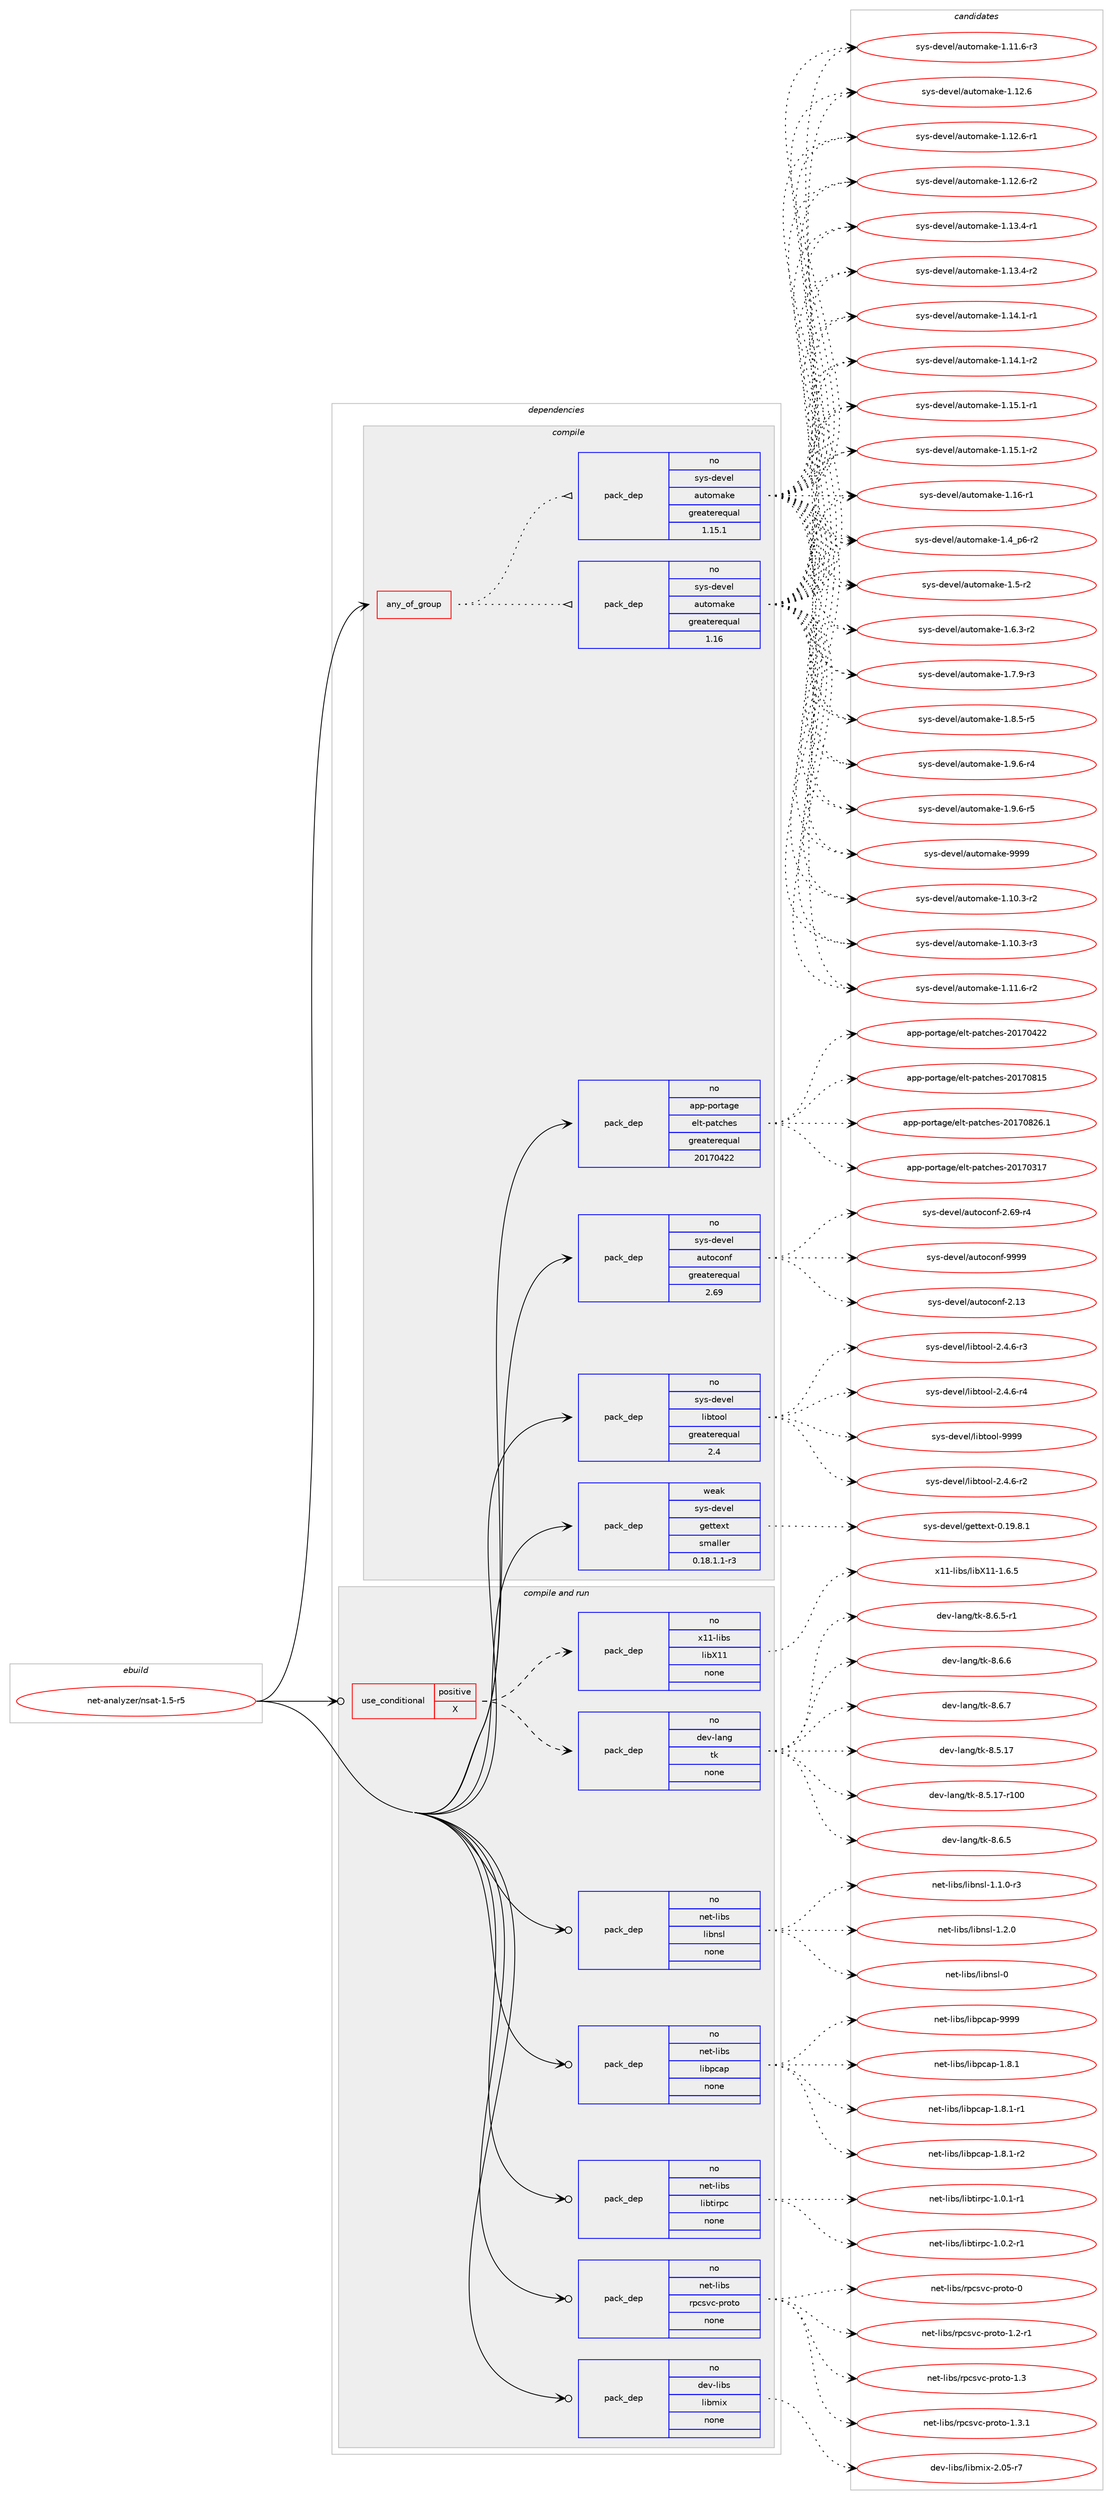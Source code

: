 digraph prolog {

# *************
# Graph options
# *************

newrank=true;
concentrate=true;
compound=true;
graph [rankdir=LR,fontname=Helvetica,fontsize=10,ranksep=1.5];#, ranksep=2.5, nodesep=0.2];
edge  [arrowhead=vee];
node  [fontname=Helvetica,fontsize=10];

# **********
# The ebuild
# **********

subgraph cluster_leftcol {
color=gray;
rank=same;
label=<<i>ebuild</i>>;
id [label="net-analyzer/nsat-1.5-r5", color=red, width=4, href="../net-analyzer/nsat-1.5-r5.svg"];
}

# ****************
# The dependencies
# ****************

subgraph cluster_midcol {
color=gray;
label=<<i>dependencies</i>>;
subgraph cluster_compile {
fillcolor="#eeeeee";
style=filled;
label=<<i>compile</i>>;
subgraph any2 {
dependency76 [label=<<TABLE BORDER="0" CELLBORDER="1" CELLSPACING="0" CELLPADDING="4"><TR><TD CELLPADDING="10">any_of_group</TD></TR></TABLE>>, shape=none, color=red];subgraph pack46 {
dependency77 [label=<<TABLE BORDER="0" CELLBORDER="1" CELLSPACING="0" CELLPADDING="4" WIDTH="220"><TR><TD ROWSPAN="6" CELLPADDING="30">pack_dep</TD></TR><TR><TD WIDTH="110">no</TD></TR><TR><TD>sys-devel</TD></TR><TR><TD>automake</TD></TR><TR><TD>greaterequal</TD></TR><TR><TD>1.16</TD></TR></TABLE>>, shape=none, color=blue];
}
dependency76:e -> dependency77:w [weight=20,style="dotted",arrowhead="oinv"];
subgraph pack47 {
dependency78 [label=<<TABLE BORDER="0" CELLBORDER="1" CELLSPACING="0" CELLPADDING="4" WIDTH="220"><TR><TD ROWSPAN="6" CELLPADDING="30">pack_dep</TD></TR><TR><TD WIDTH="110">no</TD></TR><TR><TD>sys-devel</TD></TR><TR><TD>automake</TD></TR><TR><TD>greaterequal</TD></TR><TR><TD>1.15.1</TD></TR></TABLE>>, shape=none, color=blue];
}
dependency76:e -> dependency78:w [weight=20,style="dotted",arrowhead="oinv"];
}
id:e -> dependency76:w [weight=20,style="solid",arrowhead="vee"];
subgraph pack48 {
dependency79 [label=<<TABLE BORDER="0" CELLBORDER="1" CELLSPACING="0" CELLPADDING="4" WIDTH="220"><TR><TD ROWSPAN="6" CELLPADDING="30">pack_dep</TD></TR><TR><TD WIDTH="110">no</TD></TR><TR><TD>app-portage</TD></TR><TR><TD>elt-patches</TD></TR><TR><TD>greaterequal</TD></TR><TR><TD>20170422</TD></TR></TABLE>>, shape=none, color=blue];
}
id:e -> dependency79:w [weight=20,style="solid",arrowhead="vee"];
subgraph pack49 {
dependency80 [label=<<TABLE BORDER="0" CELLBORDER="1" CELLSPACING="0" CELLPADDING="4" WIDTH="220"><TR><TD ROWSPAN="6" CELLPADDING="30">pack_dep</TD></TR><TR><TD WIDTH="110">no</TD></TR><TR><TD>sys-devel</TD></TR><TR><TD>autoconf</TD></TR><TR><TD>greaterequal</TD></TR><TR><TD>2.69</TD></TR></TABLE>>, shape=none, color=blue];
}
id:e -> dependency80:w [weight=20,style="solid",arrowhead="vee"];
subgraph pack50 {
dependency81 [label=<<TABLE BORDER="0" CELLBORDER="1" CELLSPACING="0" CELLPADDING="4" WIDTH="220"><TR><TD ROWSPAN="6" CELLPADDING="30">pack_dep</TD></TR><TR><TD WIDTH="110">no</TD></TR><TR><TD>sys-devel</TD></TR><TR><TD>libtool</TD></TR><TR><TD>greaterequal</TD></TR><TR><TD>2.4</TD></TR></TABLE>>, shape=none, color=blue];
}
id:e -> dependency81:w [weight=20,style="solid",arrowhead="vee"];
subgraph pack51 {
dependency82 [label=<<TABLE BORDER="0" CELLBORDER="1" CELLSPACING="0" CELLPADDING="4" WIDTH="220"><TR><TD ROWSPAN="6" CELLPADDING="30">pack_dep</TD></TR><TR><TD WIDTH="110">weak</TD></TR><TR><TD>sys-devel</TD></TR><TR><TD>gettext</TD></TR><TR><TD>smaller</TD></TR><TR><TD>0.18.1.1-r3</TD></TR></TABLE>>, shape=none, color=blue];
}
id:e -> dependency82:w [weight=20,style="solid",arrowhead="vee"];
}
subgraph cluster_compileandrun {
fillcolor="#eeeeee";
style=filled;
label=<<i>compile and run</i>>;
subgraph cond30 {
dependency83 [label=<<TABLE BORDER="0" CELLBORDER="1" CELLSPACING="0" CELLPADDING="4"><TR><TD ROWSPAN="3" CELLPADDING="10">use_conditional</TD></TR><TR><TD>positive</TD></TR><TR><TD>X</TD></TR></TABLE>>, shape=none, color=red];
subgraph pack52 {
dependency84 [label=<<TABLE BORDER="0" CELLBORDER="1" CELLSPACING="0" CELLPADDING="4" WIDTH="220"><TR><TD ROWSPAN="6" CELLPADDING="30">pack_dep</TD></TR><TR><TD WIDTH="110">no</TD></TR><TR><TD>dev-lang</TD></TR><TR><TD>tk</TD></TR><TR><TD>none</TD></TR><TR><TD></TD></TR></TABLE>>, shape=none, color=blue];
}
dependency83:e -> dependency84:w [weight=20,style="dashed",arrowhead="vee"];
subgraph pack53 {
dependency85 [label=<<TABLE BORDER="0" CELLBORDER="1" CELLSPACING="0" CELLPADDING="4" WIDTH="220"><TR><TD ROWSPAN="6" CELLPADDING="30">pack_dep</TD></TR><TR><TD WIDTH="110">no</TD></TR><TR><TD>x11-libs</TD></TR><TR><TD>libX11</TD></TR><TR><TD>none</TD></TR><TR><TD></TD></TR></TABLE>>, shape=none, color=blue];
}
dependency83:e -> dependency85:w [weight=20,style="dashed",arrowhead="vee"];
}
id:e -> dependency83:w [weight=20,style="solid",arrowhead="odotvee"];
subgraph pack54 {
dependency86 [label=<<TABLE BORDER="0" CELLBORDER="1" CELLSPACING="0" CELLPADDING="4" WIDTH="220"><TR><TD ROWSPAN="6" CELLPADDING="30">pack_dep</TD></TR><TR><TD WIDTH="110">no</TD></TR><TR><TD>dev-libs</TD></TR><TR><TD>libmix</TD></TR><TR><TD>none</TD></TR><TR><TD></TD></TR></TABLE>>, shape=none, color=blue];
}
id:e -> dependency86:w [weight=20,style="solid",arrowhead="odotvee"];
subgraph pack55 {
dependency87 [label=<<TABLE BORDER="0" CELLBORDER="1" CELLSPACING="0" CELLPADDING="4" WIDTH="220"><TR><TD ROWSPAN="6" CELLPADDING="30">pack_dep</TD></TR><TR><TD WIDTH="110">no</TD></TR><TR><TD>net-libs</TD></TR><TR><TD>libnsl</TD></TR><TR><TD>none</TD></TR><TR><TD></TD></TR></TABLE>>, shape=none, color=blue];
}
id:e -> dependency87:w [weight=20,style="solid",arrowhead="odotvee"];
subgraph pack56 {
dependency88 [label=<<TABLE BORDER="0" CELLBORDER="1" CELLSPACING="0" CELLPADDING="4" WIDTH="220"><TR><TD ROWSPAN="6" CELLPADDING="30">pack_dep</TD></TR><TR><TD WIDTH="110">no</TD></TR><TR><TD>net-libs</TD></TR><TR><TD>libpcap</TD></TR><TR><TD>none</TD></TR><TR><TD></TD></TR></TABLE>>, shape=none, color=blue];
}
id:e -> dependency88:w [weight=20,style="solid",arrowhead="odotvee"];
subgraph pack57 {
dependency89 [label=<<TABLE BORDER="0" CELLBORDER="1" CELLSPACING="0" CELLPADDING="4" WIDTH="220"><TR><TD ROWSPAN="6" CELLPADDING="30">pack_dep</TD></TR><TR><TD WIDTH="110">no</TD></TR><TR><TD>net-libs</TD></TR><TR><TD>libtirpc</TD></TR><TR><TD>none</TD></TR><TR><TD></TD></TR></TABLE>>, shape=none, color=blue];
}
id:e -> dependency89:w [weight=20,style="solid",arrowhead="odotvee"];
subgraph pack58 {
dependency90 [label=<<TABLE BORDER="0" CELLBORDER="1" CELLSPACING="0" CELLPADDING="4" WIDTH="220"><TR><TD ROWSPAN="6" CELLPADDING="30">pack_dep</TD></TR><TR><TD WIDTH="110">no</TD></TR><TR><TD>net-libs</TD></TR><TR><TD>rpcsvc-proto</TD></TR><TR><TD>none</TD></TR><TR><TD></TD></TR></TABLE>>, shape=none, color=blue];
}
id:e -> dependency90:w [weight=20,style="solid",arrowhead="odotvee"];
}
subgraph cluster_run {
fillcolor="#eeeeee";
style=filled;
label=<<i>run</i>>;
}
}

# **************
# The candidates
# **************

subgraph cluster_choices {
rank=same;
color=gray;
label=<<i>candidates</i>>;

subgraph choice46 {
color=black;
nodesep=1;
choice11512111545100101118101108479711711611110997107101454946494846514511450 [label="sys-devel/automake-1.10.3-r2", color=red, width=4,href="../sys-devel/automake-1.10.3-r2.svg"];
choice11512111545100101118101108479711711611110997107101454946494846514511451 [label="sys-devel/automake-1.10.3-r3", color=red, width=4,href="../sys-devel/automake-1.10.3-r3.svg"];
choice11512111545100101118101108479711711611110997107101454946494946544511450 [label="sys-devel/automake-1.11.6-r2", color=red, width=4,href="../sys-devel/automake-1.11.6-r2.svg"];
choice11512111545100101118101108479711711611110997107101454946494946544511451 [label="sys-devel/automake-1.11.6-r3", color=red, width=4,href="../sys-devel/automake-1.11.6-r3.svg"];
choice1151211154510010111810110847971171161111099710710145494649504654 [label="sys-devel/automake-1.12.6", color=red, width=4,href="../sys-devel/automake-1.12.6.svg"];
choice11512111545100101118101108479711711611110997107101454946495046544511449 [label="sys-devel/automake-1.12.6-r1", color=red, width=4,href="../sys-devel/automake-1.12.6-r1.svg"];
choice11512111545100101118101108479711711611110997107101454946495046544511450 [label="sys-devel/automake-1.12.6-r2", color=red, width=4,href="../sys-devel/automake-1.12.6-r2.svg"];
choice11512111545100101118101108479711711611110997107101454946495146524511449 [label="sys-devel/automake-1.13.4-r1", color=red, width=4,href="../sys-devel/automake-1.13.4-r1.svg"];
choice11512111545100101118101108479711711611110997107101454946495146524511450 [label="sys-devel/automake-1.13.4-r2", color=red, width=4,href="../sys-devel/automake-1.13.4-r2.svg"];
choice11512111545100101118101108479711711611110997107101454946495246494511449 [label="sys-devel/automake-1.14.1-r1", color=red, width=4,href="../sys-devel/automake-1.14.1-r1.svg"];
choice11512111545100101118101108479711711611110997107101454946495246494511450 [label="sys-devel/automake-1.14.1-r2", color=red, width=4,href="../sys-devel/automake-1.14.1-r2.svg"];
choice11512111545100101118101108479711711611110997107101454946495346494511449 [label="sys-devel/automake-1.15.1-r1", color=red, width=4,href="../sys-devel/automake-1.15.1-r1.svg"];
choice11512111545100101118101108479711711611110997107101454946495346494511450 [label="sys-devel/automake-1.15.1-r2", color=red, width=4,href="../sys-devel/automake-1.15.1-r2.svg"];
choice1151211154510010111810110847971171161111099710710145494649544511449 [label="sys-devel/automake-1.16-r1", color=red, width=4,href="../sys-devel/automake-1.16-r1.svg"];
choice115121115451001011181011084797117116111109971071014549465295112544511450 [label="sys-devel/automake-1.4_p6-r2", color=red, width=4,href="../sys-devel/automake-1.4_p6-r2.svg"];
choice11512111545100101118101108479711711611110997107101454946534511450 [label="sys-devel/automake-1.5-r2", color=red, width=4,href="../sys-devel/automake-1.5-r2.svg"];
choice115121115451001011181011084797117116111109971071014549465446514511450 [label="sys-devel/automake-1.6.3-r2", color=red, width=4,href="../sys-devel/automake-1.6.3-r2.svg"];
choice115121115451001011181011084797117116111109971071014549465546574511451 [label="sys-devel/automake-1.7.9-r3", color=red, width=4,href="../sys-devel/automake-1.7.9-r3.svg"];
choice115121115451001011181011084797117116111109971071014549465646534511453 [label="sys-devel/automake-1.8.5-r5", color=red, width=4,href="../sys-devel/automake-1.8.5-r5.svg"];
choice115121115451001011181011084797117116111109971071014549465746544511452 [label="sys-devel/automake-1.9.6-r4", color=red, width=4,href="../sys-devel/automake-1.9.6-r4.svg"];
choice115121115451001011181011084797117116111109971071014549465746544511453 [label="sys-devel/automake-1.9.6-r5", color=red, width=4,href="../sys-devel/automake-1.9.6-r5.svg"];
choice115121115451001011181011084797117116111109971071014557575757 [label="sys-devel/automake-9999", color=red, width=4,href="../sys-devel/automake-9999.svg"];
dependency77:e -> choice11512111545100101118101108479711711611110997107101454946494846514511450:w [style=dotted,weight="100"];
dependency77:e -> choice11512111545100101118101108479711711611110997107101454946494846514511451:w [style=dotted,weight="100"];
dependency77:e -> choice11512111545100101118101108479711711611110997107101454946494946544511450:w [style=dotted,weight="100"];
dependency77:e -> choice11512111545100101118101108479711711611110997107101454946494946544511451:w [style=dotted,weight="100"];
dependency77:e -> choice1151211154510010111810110847971171161111099710710145494649504654:w [style=dotted,weight="100"];
dependency77:e -> choice11512111545100101118101108479711711611110997107101454946495046544511449:w [style=dotted,weight="100"];
dependency77:e -> choice11512111545100101118101108479711711611110997107101454946495046544511450:w [style=dotted,weight="100"];
dependency77:e -> choice11512111545100101118101108479711711611110997107101454946495146524511449:w [style=dotted,weight="100"];
dependency77:e -> choice11512111545100101118101108479711711611110997107101454946495146524511450:w [style=dotted,weight="100"];
dependency77:e -> choice11512111545100101118101108479711711611110997107101454946495246494511449:w [style=dotted,weight="100"];
dependency77:e -> choice11512111545100101118101108479711711611110997107101454946495246494511450:w [style=dotted,weight="100"];
dependency77:e -> choice11512111545100101118101108479711711611110997107101454946495346494511449:w [style=dotted,weight="100"];
dependency77:e -> choice11512111545100101118101108479711711611110997107101454946495346494511450:w [style=dotted,weight="100"];
dependency77:e -> choice1151211154510010111810110847971171161111099710710145494649544511449:w [style=dotted,weight="100"];
dependency77:e -> choice115121115451001011181011084797117116111109971071014549465295112544511450:w [style=dotted,weight="100"];
dependency77:e -> choice11512111545100101118101108479711711611110997107101454946534511450:w [style=dotted,weight="100"];
dependency77:e -> choice115121115451001011181011084797117116111109971071014549465446514511450:w [style=dotted,weight="100"];
dependency77:e -> choice115121115451001011181011084797117116111109971071014549465546574511451:w [style=dotted,weight="100"];
dependency77:e -> choice115121115451001011181011084797117116111109971071014549465646534511453:w [style=dotted,weight="100"];
dependency77:e -> choice115121115451001011181011084797117116111109971071014549465746544511452:w [style=dotted,weight="100"];
dependency77:e -> choice115121115451001011181011084797117116111109971071014549465746544511453:w [style=dotted,weight="100"];
dependency77:e -> choice115121115451001011181011084797117116111109971071014557575757:w [style=dotted,weight="100"];
}
subgraph choice47 {
color=black;
nodesep=1;
choice11512111545100101118101108479711711611110997107101454946494846514511450 [label="sys-devel/automake-1.10.3-r2", color=red, width=4,href="../sys-devel/automake-1.10.3-r2.svg"];
choice11512111545100101118101108479711711611110997107101454946494846514511451 [label="sys-devel/automake-1.10.3-r3", color=red, width=4,href="../sys-devel/automake-1.10.3-r3.svg"];
choice11512111545100101118101108479711711611110997107101454946494946544511450 [label="sys-devel/automake-1.11.6-r2", color=red, width=4,href="../sys-devel/automake-1.11.6-r2.svg"];
choice11512111545100101118101108479711711611110997107101454946494946544511451 [label="sys-devel/automake-1.11.6-r3", color=red, width=4,href="../sys-devel/automake-1.11.6-r3.svg"];
choice1151211154510010111810110847971171161111099710710145494649504654 [label="sys-devel/automake-1.12.6", color=red, width=4,href="../sys-devel/automake-1.12.6.svg"];
choice11512111545100101118101108479711711611110997107101454946495046544511449 [label="sys-devel/automake-1.12.6-r1", color=red, width=4,href="../sys-devel/automake-1.12.6-r1.svg"];
choice11512111545100101118101108479711711611110997107101454946495046544511450 [label="sys-devel/automake-1.12.6-r2", color=red, width=4,href="../sys-devel/automake-1.12.6-r2.svg"];
choice11512111545100101118101108479711711611110997107101454946495146524511449 [label="sys-devel/automake-1.13.4-r1", color=red, width=4,href="../sys-devel/automake-1.13.4-r1.svg"];
choice11512111545100101118101108479711711611110997107101454946495146524511450 [label="sys-devel/automake-1.13.4-r2", color=red, width=4,href="../sys-devel/automake-1.13.4-r2.svg"];
choice11512111545100101118101108479711711611110997107101454946495246494511449 [label="sys-devel/automake-1.14.1-r1", color=red, width=4,href="../sys-devel/automake-1.14.1-r1.svg"];
choice11512111545100101118101108479711711611110997107101454946495246494511450 [label="sys-devel/automake-1.14.1-r2", color=red, width=4,href="../sys-devel/automake-1.14.1-r2.svg"];
choice11512111545100101118101108479711711611110997107101454946495346494511449 [label="sys-devel/automake-1.15.1-r1", color=red, width=4,href="../sys-devel/automake-1.15.1-r1.svg"];
choice11512111545100101118101108479711711611110997107101454946495346494511450 [label="sys-devel/automake-1.15.1-r2", color=red, width=4,href="../sys-devel/automake-1.15.1-r2.svg"];
choice1151211154510010111810110847971171161111099710710145494649544511449 [label="sys-devel/automake-1.16-r1", color=red, width=4,href="../sys-devel/automake-1.16-r1.svg"];
choice115121115451001011181011084797117116111109971071014549465295112544511450 [label="sys-devel/automake-1.4_p6-r2", color=red, width=4,href="../sys-devel/automake-1.4_p6-r2.svg"];
choice11512111545100101118101108479711711611110997107101454946534511450 [label="sys-devel/automake-1.5-r2", color=red, width=4,href="../sys-devel/automake-1.5-r2.svg"];
choice115121115451001011181011084797117116111109971071014549465446514511450 [label="sys-devel/automake-1.6.3-r2", color=red, width=4,href="../sys-devel/automake-1.6.3-r2.svg"];
choice115121115451001011181011084797117116111109971071014549465546574511451 [label="sys-devel/automake-1.7.9-r3", color=red, width=4,href="../sys-devel/automake-1.7.9-r3.svg"];
choice115121115451001011181011084797117116111109971071014549465646534511453 [label="sys-devel/automake-1.8.5-r5", color=red, width=4,href="../sys-devel/automake-1.8.5-r5.svg"];
choice115121115451001011181011084797117116111109971071014549465746544511452 [label="sys-devel/automake-1.9.6-r4", color=red, width=4,href="../sys-devel/automake-1.9.6-r4.svg"];
choice115121115451001011181011084797117116111109971071014549465746544511453 [label="sys-devel/automake-1.9.6-r5", color=red, width=4,href="../sys-devel/automake-1.9.6-r5.svg"];
choice115121115451001011181011084797117116111109971071014557575757 [label="sys-devel/automake-9999", color=red, width=4,href="../sys-devel/automake-9999.svg"];
dependency78:e -> choice11512111545100101118101108479711711611110997107101454946494846514511450:w [style=dotted,weight="100"];
dependency78:e -> choice11512111545100101118101108479711711611110997107101454946494846514511451:w [style=dotted,weight="100"];
dependency78:e -> choice11512111545100101118101108479711711611110997107101454946494946544511450:w [style=dotted,weight="100"];
dependency78:e -> choice11512111545100101118101108479711711611110997107101454946494946544511451:w [style=dotted,weight="100"];
dependency78:e -> choice1151211154510010111810110847971171161111099710710145494649504654:w [style=dotted,weight="100"];
dependency78:e -> choice11512111545100101118101108479711711611110997107101454946495046544511449:w [style=dotted,weight="100"];
dependency78:e -> choice11512111545100101118101108479711711611110997107101454946495046544511450:w [style=dotted,weight="100"];
dependency78:e -> choice11512111545100101118101108479711711611110997107101454946495146524511449:w [style=dotted,weight="100"];
dependency78:e -> choice11512111545100101118101108479711711611110997107101454946495146524511450:w [style=dotted,weight="100"];
dependency78:e -> choice11512111545100101118101108479711711611110997107101454946495246494511449:w [style=dotted,weight="100"];
dependency78:e -> choice11512111545100101118101108479711711611110997107101454946495246494511450:w [style=dotted,weight="100"];
dependency78:e -> choice11512111545100101118101108479711711611110997107101454946495346494511449:w [style=dotted,weight="100"];
dependency78:e -> choice11512111545100101118101108479711711611110997107101454946495346494511450:w [style=dotted,weight="100"];
dependency78:e -> choice1151211154510010111810110847971171161111099710710145494649544511449:w [style=dotted,weight="100"];
dependency78:e -> choice115121115451001011181011084797117116111109971071014549465295112544511450:w [style=dotted,weight="100"];
dependency78:e -> choice11512111545100101118101108479711711611110997107101454946534511450:w [style=dotted,weight="100"];
dependency78:e -> choice115121115451001011181011084797117116111109971071014549465446514511450:w [style=dotted,weight="100"];
dependency78:e -> choice115121115451001011181011084797117116111109971071014549465546574511451:w [style=dotted,weight="100"];
dependency78:e -> choice115121115451001011181011084797117116111109971071014549465646534511453:w [style=dotted,weight="100"];
dependency78:e -> choice115121115451001011181011084797117116111109971071014549465746544511452:w [style=dotted,weight="100"];
dependency78:e -> choice115121115451001011181011084797117116111109971071014549465746544511453:w [style=dotted,weight="100"];
dependency78:e -> choice115121115451001011181011084797117116111109971071014557575757:w [style=dotted,weight="100"];
}
subgraph choice48 {
color=black;
nodesep=1;
choice97112112451121111141169710310147101108116451129711699104101115455048495548514955 [label="app-portage/elt-patches-20170317", color=red, width=4,href="../app-portage/elt-patches-20170317.svg"];
choice97112112451121111141169710310147101108116451129711699104101115455048495548525050 [label="app-portage/elt-patches-20170422", color=red, width=4,href="../app-portage/elt-patches-20170422.svg"];
choice97112112451121111141169710310147101108116451129711699104101115455048495548564953 [label="app-portage/elt-patches-20170815", color=red, width=4,href="../app-portage/elt-patches-20170815.svg"];
choice971121124511211111411697103101471011081164511297116991041011154550484955485650544649 [label="app-portage/elt-patches-20170826.1", color=red, width=4,href="../app-portage/elt-patches-20170826.1.svg"];
dependency79:e -> choice97112112451121111141169710310147101108116451129711699104101115455048495548514955:w [style=dotted,weight="100"];
dependency79:e -> choice97112112451121111141169710310147101108116451129711699104101115455048495548525050:w [style=dotted,weight="100"];
dependency79:e -> choice97112112451121111141169710310147101108116451129711699104101115455048495548564953:w [style=dotted,weight="100"];
dependency79:e -> choice971121124511211111411697103101471011081164511297116991041011154550484955485650544649:w [style=dotted,weight="100"];
}
subgraph choice49 {
color=black;
nodesep=1;
choice115121115451001011181011084797117116111991111101024550464951 [label="sys-devel/autoconf-2.13", color=red, width=4,href="../sys-devel/autoconf-2.13.svg"];
choice1151211154510010111810110847971171161119911111010245504654574511452 [label="sys-devel/autoconf-2.69-r4", color=red, width=4,href="../sys-devel/autoconf-2.69-r4.svg"];
choice115121115451001011181011084797117116111991111101024557575757 [label="sys-devel/autoconf-9999", color=red, width=4,href="../sys-devel/autoconf-9999.svg"];
dependency80:e -> choice115121115451001011181011084797117116111991111101024550464951:w [style=dotted,weight="100"];
dependency80:e -> choice1151211154510010111810110847971171161119911111010245504654574511452:w [style=dotted,weight="100"];
dependency80:e -> choice115121115451001011181011084797117116111991111101024557575757:w [style=dotted,weight="100"];
}
subgraph choice50 {
color=black;
nodesep=1;
choice1151211154510010111810110847108105981161111111084550465246544511450 [label="sys-devel/libtool-2.4.6-r2", color=red, width=4,href="../sys-devel/libtool-2.4.6-r2.svg"];
choice1151211154510010111810110847108105981161111111084550465246544511451 [label="sys-devel/libtool-2.4.6-r3", color=red, width=4,href="../sys-devel/libtool-2.4.6-r3.svg"];
choice1151211154510010111810110847108105981161111111084550465246544511452 [label="sys-devel/libtool-2.4.6-r4", color=red, width=4,href="../sys-devel/libtool-2.4.6-r4.svg"];
choice1151211154510010111810110847108105981161111111084557575757 [label="sys-devel/libtool-9999", color=red, width=4,href="../sys-devel/libtool-9999.svg"];
dependency81:e -> choice1151211154510010111810110847108105981161111111084550465246544511450:w [style=dotted,weight="100"];
dependency81:e -> choice1151211154510010111810110847108105981161111111084550465246544511451:w [style=dotted,weight="100"];
dependency81:e -> choice1151211154510010111810110847108105981161111111084550465246544511452:w [style=dotted,weight="100"];
dependency81:e -> choice1151211154510010111810110847108105981161111111084557575757:w [style=dotted,weight="100"];
}
subgraph choice51 {
color=black;
nodesep=1;
choice1151211154510010111810110847103101116116101120116454846495746564649 [label="sys-devel/gettext-0.19.8.1", color=red, width=4,href="../sys-devel/gettext-0.19.8.1.svg"];
dependency82:e -> choice1151211154510010111810110847103101116116101120116454846495746564649:w [style=dotted,weight="100"];
}
subgraph choice52 {
color=black;
nodesep=1;
choice10010111845108971101034711610745564653464955 [label="dev-lang/tk-8.5.17", color=red, width=4,href="../dev-lang/tk-8.5.17.svg"];
choice1001011184510897110103471161074556465346495545114494848 [label="dev-lang/tk-8.5.17-r100", color=red, width=4,href="../dev-lang/tk-8.5.17-r100.svg"];
choice100101118451089711010347116107455646544653 [label="dev-lang/tk-8.6.5", color=red, width=4,href="../dev-lang/tk-8.6.5.svg"];
choice1001011184510897110103471161074556465446534511449 [label="dev-lang/tk-8.6.5-r1", color=red, width=4,href="../dev-lang/tk-8.6.5-r1.svg"];
choice100101118451089711010347116107455646544654 [label="dev-lang/tk-8.6.6", color=red, width=4,href="../dev-lang/tk-8.6.6.svg"];
choice100101118451089711010347116107455646544655 [label="dev-lang/tk-8.6.7", color=red, width=4,href="../dev-lang/tk-8.6.7.svg"];
dependency84:e -> choice10010111845108971101034711610745564653464955:w [style=dotted,weight="100"];
dependency84:e -> choice1001011184510897110103471161074556465346495545114494848:w [style=dotted,weight="100"];
dependency84:e -> choice100101118451089711010347116107455646544653:w [style=dotted,weight="100"];
dependency84:e -> choice1001011184510897110103471161074556465446534511449:w [style=dotted,weight="100"];
dependency84:e -> choice100101118451089711010347116107455646544654:w [style=dotted,weight="100"];
dependency84:e -> choice100101118451089711010347116107455646544655:w [style=dotted,weight="100"];
}
subgraph choice53 {
color=black;
nodesep=1;
choice120494945108105981154710810598884949454946544653 [label="x11-libs/libX11-1.6.5", color=red, width=4,href="../x11-libs/libX11-1.6.5.svg"];
dependency85:e -> choice120494945108105981154710810598884949454946544653:w [style=dotted,weight="100"];
}
subgraph choice54 {
color=black;
nodesep=1;
choice1001011184510810598115471081059810910512045504648534511455 [label="dev-libs/libmix-2.05-r7", color=red, width=4,href="../dev-libs/libmix-2.05-r7.svg"];
dependency86:e -> choice1001011184510810598115471081059810910512045504648534511455:w [style=dotted,weight="100"];
}
subgraph choice55 {
color=black;
nodesep=1;
choice110101116451081059811547108105981101151084548 [label="net-libs/libnsl-0", color=red, width=4,href="../net-libs/libnsl-0.svg"];
choice110101116451081059811547108105981101151084549464946484511451 [label="net-libs/libnsl-1.1.0-r3", color=red, width=4,href="../net-libs/libnsl-1.1.0-r3.svg"];
choice11010111645108105981154710810598110115108454946504648 [label="net-libs/libnsl-1.2.0", color=red, width=4,href="../net-libs/libnsl-1.2.0.svg"];
dependency87:e -> choice110101116451081059811547108105981101151084548:w [style=dotted,weight="100"];
dependency87:e -> choice110101116451081059811547108105981101151084549464946484511451:w [style=dotted,weight="100"];
dependency87:e -> choice11010111645108105981154710810598110115108454946504648:w [style=dotted,weight="100"];
}
subgraph choice56 {
color=black;
nodesep=1;
choice110101116451081059811547108105981129997112454946564649 [label="net-libs/libpcap-1.8.1", color=red, width=4,href="../net-libs/libpcap-1.8.1.svg"];
choice1101011164510810598115471081059811299971124549465646494511449 [label="net-libs/libpcap-1.8.1-r1", color=red, width=4,href="../net-libs/libpcap-1.8.1-r1.svg"];
choice1101011164510810598115471081059811299971124549465646494511450 [label="net-libs/libpcap-1.8.1-r2", color=red, width=4,href="../net-libs/libpcap-1.8.1-r2.svg"];
choice1101011164510810598115471081059811299971124557575757 [label="net-libs/libpcap-9999", color=red, width=4,href="../net-libs/libpcap-9999.svg"];
dependency88:e -> choice110101116451081059811547108105981129997112454946564649:w [style=dotted,weight="100"];
dependency88:e -> choice1101011164510810598115471081059811299971124549465646494511449:w [style=dotted,weight="100"];
dependency88:e -> choice1101011164510810598115471081059811299971124549465646494511450:w [style=dotted,weight="100"];
dependency88:e -> choice1101011164510810598115471081059811299971124557575757:w [style=dotted,weight="100"];
}
subgraph choice57 {
color=black;
nodesep=1;
choice11010111645108105981154710810598116105114112994549464846494511449 [label="net-libs/libtirpc-1.0.1-r1", color=red, width=4,href="../net-libs/libtirpc-1.0.1-r1.svg"];
choice11010111645108105981154710810598116105114112994549464846504511449 [label="net-libs/libtirpc-1.0.2-r1", color=red, width=4,href="../net-libs/libtirpc-1.0.2-r1.svg"];
dependency89:e -> choice11010111645108105981154710810598116105114112994549464846494511449:w [style=dotted,weight="100"];
dependency89:e -> choice11010111645108105981154710810598116105114112994549464846504511449:w [style=dotted,weight="100"];
}
subgraph choice58 {
color=black;
nodesep=1;
choice1101011164510810598115471141129911511899451121141111161114548 [label="net-libs/rpcsvc-proto-0", color=red, width=4,href="../net-libs/rpcsvc-proto-0.svg"];
choice110101116451081059811547114112991151189945112114111116111454946504511449 [label="net-libs/rpcsvc-proto-1.2-r1", color=red, width=4,href="../net-libs/rpcsvc-proto-1.2-r1.svg"];
choice11010111645108105981154711411299115118994511211411111611145494651 [label="net-libs/rpcsvc-proto-1.3", color=red, width=4,href="../net-libs/rpcsvc-proto-1.3.svg"];
choice110101116451081059811547114112991151189945112114111116111454946514649 [label="net-libs/rpcsvc-proto-1.3.1", color=red, width=4,href="../net-libs/rpcsvc-proto-1.3.1.svg"];
dependency90:e -> choice1101011164510810598115471141129911511899451121141111161114548:w [style=dotted,weight="100"];
dependency90:e -> choice110101116451081059811547114112991151189945112114111116111454946504511449:w [style=dotted,weight="100"];
dependency90:e -> choice11010111645108105981154711411299115118994511211411111611145494651:w [style=dotted,weight="100"];
dependency90:e -> choice110101116451081059811547114112991151189945112114111116111454946514649:w [style=dotted,weight="100"];
}
}

}
